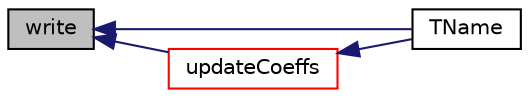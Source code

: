 digraph "write"
{
  bgcolor="transparent";
  edge [fontname="Helvetica",fontsize="10",labelfontname="Helvetica",labelfontsize="10"];
  node [fontname="Helvetica",fontsize="10",shape=record];
  rankdir="LR";
  Node250 [label="write",height=0.2,width=0.4,color="black", fillcolor="grey75", style="filled", fontcolor="black"];
  Node250 -> Node251 [dir="back",color="midnightblue",fontsize="10",style="solid",fontname="Helvetica"];
  Node251 [label="TName",height=0.2,width=0.4,color="black",URL="$a31325.html#a1a53e2f9bddb637f253eaef2f6bf6f0f",tooltip="Return the temperature field name. "];
  Node250 -> Node252 [dir="back",color="midnightblue",fontsize="10",style="solid",fontname="Helvetica"];
  Node252 [label="updateCoeffs",height=0.2,width=0.4,color="red",URL="$a31325.html#a7e24eafac629d3733181cd942d4c902f",tooltip="Update the coefficients associated with the patch field. "];
  Node252 -> Node251 [dir="back",color="midnightblue",fontsize="10",style="solid",fontname="Helvetica"];
}
